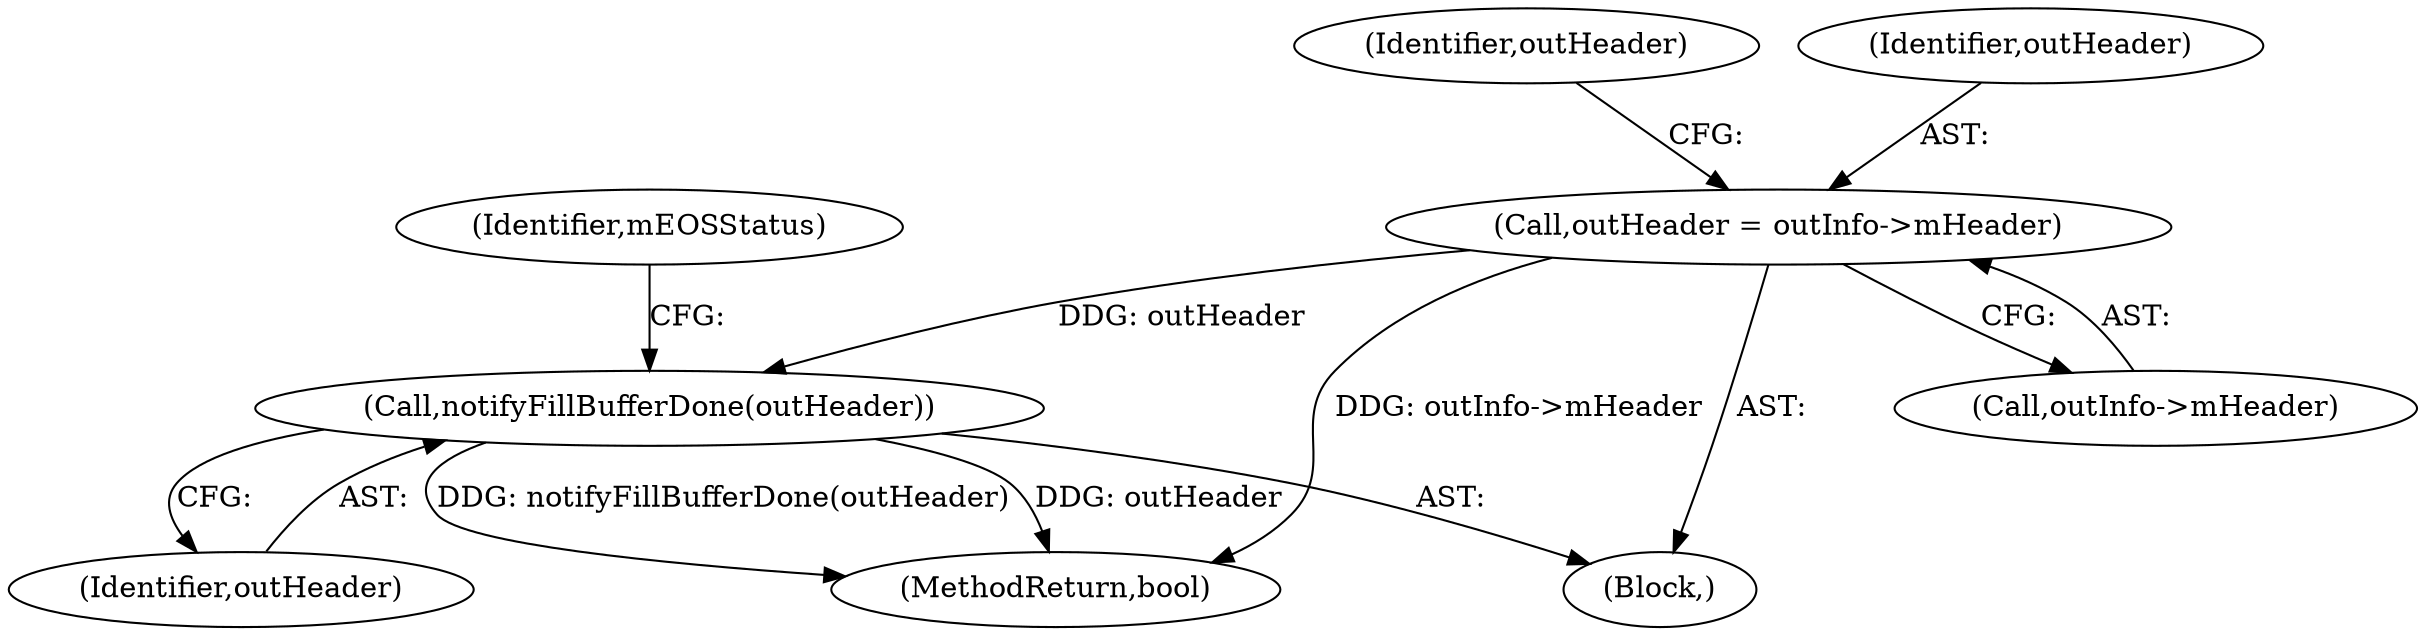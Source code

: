 digraph "0_Android_630ed150f7201ddadb00b8b8ce0c55c4cc6e8742@pointer" {
"1000369" [label="(Call,outHeader = outInfo->mHeader)"];
"1000394" [label="(Call,notifyFillBufferDone(outHeader))"];
"1000369" [label="(Call,outHeader = outInfo->mHeader)"];
"1000395" [label="(Identifier,outHeader)"];
"1000394" [label="(Call,notifyFillBufferDone(outHeader))"];
"1000401" [label="(MethodReturn,bool)"];
"1000371" [label="(Call,outInfo->mHeader)"];
"1000376" [label="(Identifier,outHeader)"];
"1000370" [label="(Identifier,outHeader)"];
"1000397" [label="(Identifier,mEOSStatus)"];
"1000362" [label="(Block,)"];
"1000369" -> "1000362"  [label="AST: "];
"1000369" -> "1000371"  [label="CFG: "];
"1000370" -> "1000369"  [label="AST: "];
"1000371" -> "1000369"  [label="AST: "];
"1000376" -> "1000369"  [label="CFG: "];
"1000369" -> "1000401"  [label="DDG: outInfo->mHeader"];
"1000369" -> "1000394"  [label="DDG: outHeader"];
"1000394" -> "1000362"  [label="AST: "];
"1000394" -> "1000395"  [label="CFG: "];
"1000395" -> "1000394"  [label="AST: "];
"1000397" -> "1000394"  [label="CFG: "];
"1000394" -> "1000401"  [label="DDG: notifyFillBufferDone(outHeader)"];
"1000394" -> "1000401"  [label="DDG: outHeader"];
}
